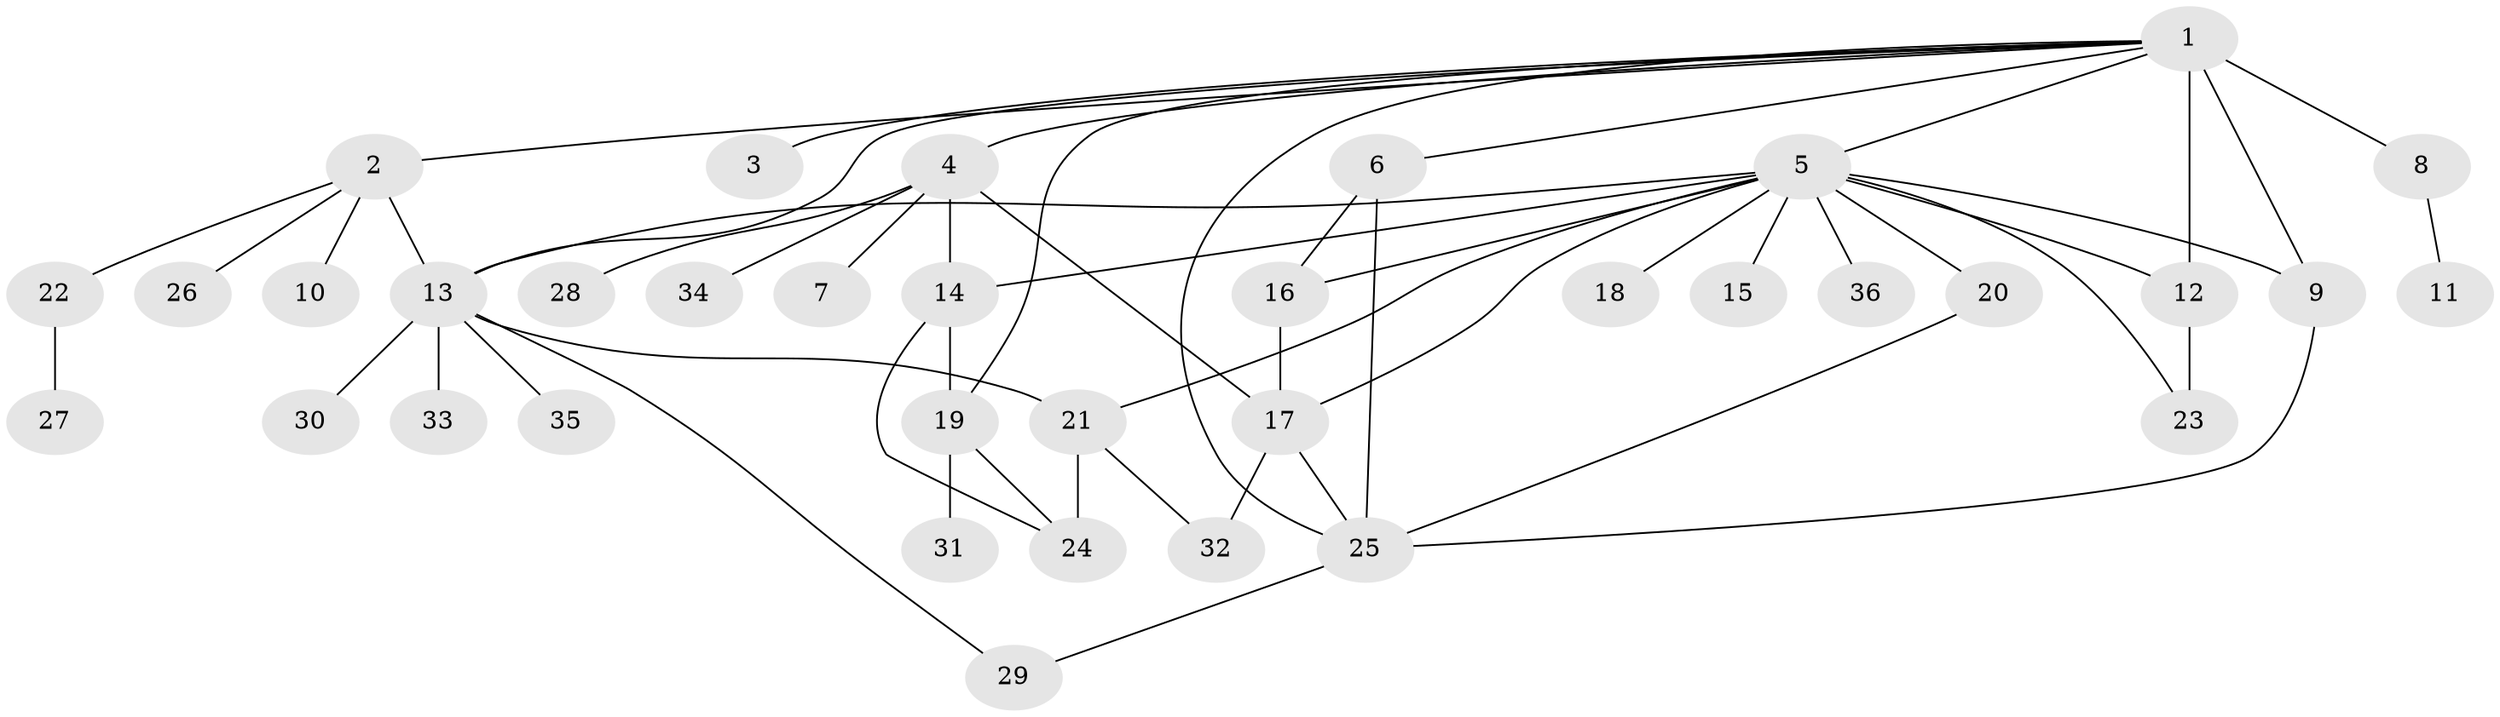 // original degree distribution, {23: 0.013888888888888888, 6: 0.027777777777777776, 2: 0.2361111111111111, 7: 0.013888888888888888, 18: 0.013888888888888888, 4: 0.041666666666666664, 1: 0.4722222222222222, 3: 0.09722222222222222, 9: 0.013888888888888888, 5: 0.05555555555555555, 8: 0.013888888888888888}
// Generated by graph-tools (version 1.1) at 2025/35/03/09/25 02:35:17]
// undirected, 36 vertices, 54 edges
graph export_dot {
graph [start="1"]
  node [color=gray90,style=filled];
  1;
  2;
  3;
  4;
  5;
  6;
  7;
  8;
  9;
  10;
  11;
  12;
  13;
  14;
  15;
  16;
  17;
  18;
  19;
  20;
  21;
  22;
  23;
  24;
  25;
  26;
  27;
  28;
  29;
  30;
  31;
  32;
  33;
  34;
  35;
  36;
  1 -- 2 [weight=2.0];
  1 -- 3 [weight=1.0];
  1 -- 4 [weight=1.0];
  1 -- 5 [weight=1.0];
  1 -- 6 [weight=1.0];
  1 -- 8 [weight=1.0];
  1 -- 9 [weight=1.0];
  1 -- 12 [weight=8.0];
  1 -- 13 [weight=1.0];
  1 -- 19 [weight=1.0];
  1 -- 25 [weight=1.0];
  2 -- 10 [weight=1.0];
  2 -- 13 [weight=1.0];
  2 -- 22 [weight=1.0];
  2 -- 26 [weight=1.0];
  4 -- 7 [weight=1.0];
  4 -- 14 [weight=1.0];
  4 -- 17 [weight=1.0];
  4 -- 28 [weight=1.0];
  4 -- 34 [weight=1.0];
  5 -- 9 [weight=1.0];
  5 -- 12 [weight=1.0];
  5 -- 13 [weight=1.0];
  5 -- 14 [weight=1.0];
  5 -- 15 [weight=1.0];
  5 -- 16 [weight=1.0];
  5 -- 17 [weight=1.0];
  5 -- 18 [weight=1.0];
  5 -- 20 [weight=2.0];
  5 -- 21 [weight=1.0];
  5 -- 23 [weight=1.0];
  5 -- 36 [weight=1.0];
  6 -- 16 [weight=1.0];
  6 -- 25 [weight=1.0];
  8 -- 11 [weight=1.0];
  9 -- 25 [weight=1.0];
  12 -- 23 [weight=2.0];
  13 -- 21 [weight=1.0];
  13 -- 29 [weight=1.0];
  13 -- 30 [weight=1.0];
  13 -- 33 [weight=1.0];
  13 -- 35 [weight=1.0];
  14 -- 19 [weight=1.0];
  14 -- 24 [weight=1.0];
  16 -- 17 [weight=2.0];
  17 -- 25 [weight=1.0];
  17 -- 32 [weight=1.0];
  19 -- 24 [weight=1.0];
  19 -- 31 [weight=2.0];
  20 -- 25 [weight=1.0];
  21 -- 24 [weight=2.0];
  21 -- 32 [weight=1.0];
  22 -- 27 [weight=1.0];
  25 -- 29 [weight=1.0];
}
